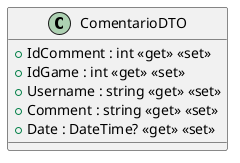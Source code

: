 @startuml
class ComentarioDTO {
    + IdComment : int <<get>> <<set>>
    + IdGame : int <<get>> <<set>>
    + Username : string <<get>> <<set>>
    + Comment : string <<get>> <<set>>
    + Date : DateTime? <<get>> <<set>>
}
@enduml
